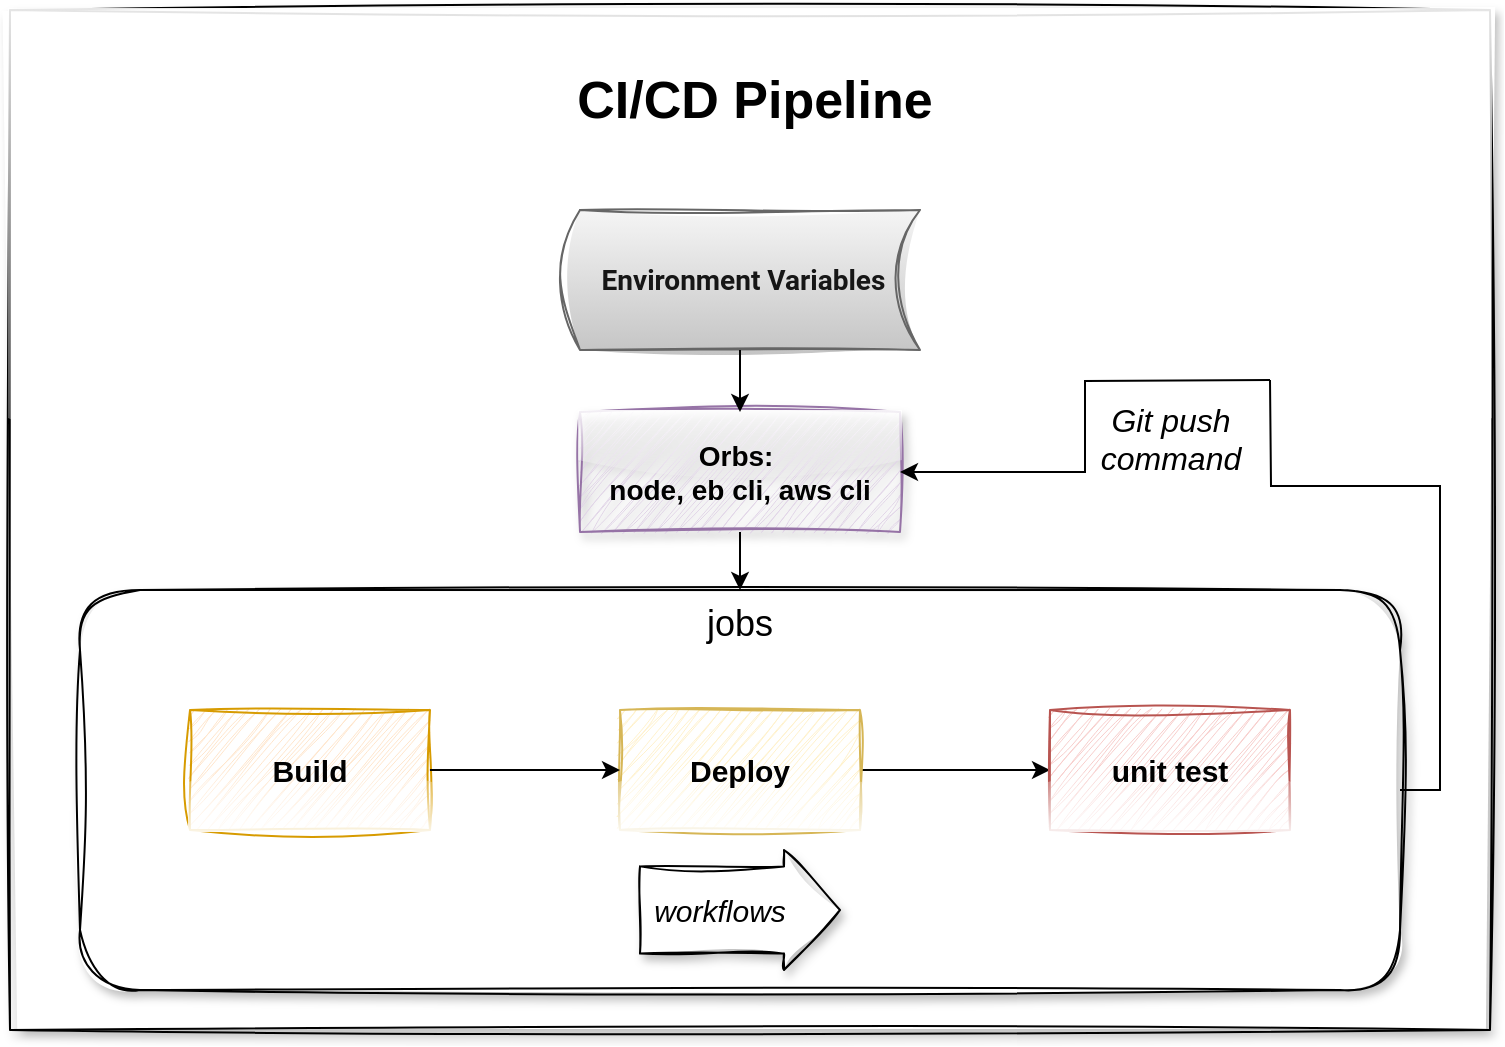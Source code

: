 <mxfile version="21.0.6" type="device"><diagram id="R2lEEEUBdFMjLlhIrx00" name="Page-1"><mxGraphModel dx="1050" dy="523" grid="1" gridSize="10" guides="1" tooltips="1" connect="1" arrows="1" fold="1" page="1" pageScale="1" pageWidth="850" pageHeight="1100" math="0" shadow="0" extFonts="Permanent Marker^https://fonts.googleapis.com/css?family=Permanent+Marker"><root><mxCell id="0"/><mxCell id="1" parent="0"/><mxCell id="_xkj8JK9c8vqysz_AZau-11" value="" style="rounded=0;whiteSpace=wrap;html=1;glass=1;shadow=1;sketch=1;curveFitting=1;jiggle=2;" vertex="1" parent="1"><mxGeometry x="55" y="150" width="740" height="510" as="geometry"/></mxCell><mxCell id="_xkj8JK9c8vqysz_AZau-13" value="&lt;h1 style=&quot;box-sizing: border-box; -webkit-font-smoothing: antialiased; margin: 0px 0px 24px; min-width: 0px; color: rgb(22, 22, 22); line-height: 1.25; font-family: Roboto, sans-serif; font-size: 14px;&quot; class=&quot;css-dlgbax&quot;&gt;&lt;span style=&quot;&quot;&gt;&amp;nbsp;&lt;/span&gt;Environment Variables&lt;/h1&gt;" style="shape=dataStorage;whiteSpace=wrap;html=1;fixedSize=1;align=center;verticalAlign=bottom;size=10;fillColor=#f5f5f5;sketch=1;curveFitting=1;jiggle=2;gradientColor=#C4C4C4;strokeColor=#666666;" vertex="1" parent="1"><mxGeometry x="330" y="250" width="180" height="70" as="geometry"/></mxCell><mxCell id="_xkj8JK9c8vqysz_AZau-14" value="Orbs:&amp;nbsp;&lt;br style=&quot;font-size: 14px;&quot;&gt;node, eb cli, aws cli" style="rounded=0;whiteSpace=wrap;html=1;fontSize=14;fontStyle=1;fillColor=#e1d5e7;strokeColor=#9673a6;glass=1;shadow=1;sketch=1;curveFitting=1;jiggle=2;" vertex="1" parent="1"><mxGeometry x="340" y="351" width="160" height="60" as="geometry"/></mxCell><mxCell id="_xkj8JK9c8vqysz_AZau-15" value="" style="endArrow=classic;html=1;rounded=0;exitX=0.5;exitY=1;exitDx=0;exitDy=0;entryX=0.5;entryY=0;entryDx=0;entryDy=0;" edge="1" parent="1" source="_xkj8JK9c8vqysz_AZau-13" target="_xkj8JK9c8vqysz_AZau-14"><mxGeometry width="50" height="50" relative="1" as="geometry"><mxPoint x="400" y="450" as="sourcePoint"/><mxPoint x="450" y="400" as="targetPoint"/></mxGeometry></mxCell><mxCell id="_xkj8JK9c8vqysz_AZau-26" style="rounded=0;orthogonalLoop=1;jettySize=auto;html=1;exitX=1;exitY=0.5;exitDx=0;exitDy=0;entryX=1;entryY=0.5;entryDx=0;entryDy=0;startArrow=none;edgeStyle=orthogonalEdgeStyle;" edge="1" parent="1" target="_xkj8JK9c8vqysz_AZau-14"><mxGeometry relative="1" as="geometry"><mxPoint x="685" y="335" as="sourcePoint"/></mxGeometry></mxCell><mxCell id="_xkj8JK9c8vqysz_AZau-17" value="&lt;font style=&quot;font-size: 18px;&quot;&gt;jobs&lt;/font&gt;" style="rounded=1;whiteSpace=wrap;html=1;align=center;verticalAlign=top;sketch=1;curveFitting=1;jiggle=2;shadow=1;" vertex="1" parent="1"><mxGeometry x="90" y="440" width="660" height="200" as="geometry"/></mxCell><mxCell id="_xkj8JK9c8vqysz_AZau-18" value="" style="endArrow=classic;html=1;rounded=0;exitX=0.5;exitY=1;exitDx=0;exitDy=0;" edge="1" parent="1" source="_xkj8JK9c8vqysz_AZau-14"><mxGeometry width="50" height="50" relative="1" as="geometry"><mxPoint x="400" y="650" as="sourcePoint"/><mxPoint x="420" y="440" as="targetPoint"/></mxGeometry></mxCell><mxCell id="_xkj8JK9c8vqysz_AZau-36" value="" style="shape=singleArrow;whiteSpace=wrap;html=1;arrowWidth=0.727;arrowSize=0.28;sketch=1;curveFitting=1;jiggle=2;shadow=1;" vertex="1" parent="1"><mxGeometry x="370" y="570" width="100" height="60" as="geometry"/></mxCell><mxCell id="_xkj8JK9c8vqysz_AZau-19" value="&lt;font style=&quot;font-size: 15px;&quot;&gt;&lt;b&gt;Build&lt;/b&gt;&lt;/font&gt;" style="rounded=0;whiteSpace=wrap;html=1;flipV=1;flipH=1;sketch=1;curveFitting=1;jiggle=2;fillColor=#ffe6cc;strokeColor=#d79b00;glass=1;" vertex="1" parent="1"><mxGeometry x="145" y="500" width="120" height="60" as="geometry"/></mxCell><mxCell id="_xkj8JK9c8vqysz_AZau-24" style="rounded=0;orthogonalLoop=1;jettySize=auto;html=1;exitX=1;exitY=0.5;exitDx=0;exitDy=0;" edge="1" parent="1" source="_xkj8JK9c8vqysz_AZau-21" target="_xkj8JK9c8vqysz_AZau-22"><mxGeometry relative="1" as="geometry"/></mxCell><mxCell id="_xkj8JK9c8vqysz_AZau-21" value="&lt;font style=&quot;font-size: 15px;&quot;&gt;&lt;b&gt;Deploy&lt;/b&gt;&lt;/font&gt;" style="rounded=0;whiteSpace=wrap;html=1;flipV=1;flipH=1;sketch=1;curveFitting=1;jiggle=2;fillColor=#fff2cc;strokeColor=#d6b656;shadow=0;glass=1;" vertex="1" parent="1"><mxGeometry x="360" y="500" width="120" height="60" as="geometry"/></mxCell><mxCell id="_xkj8JK9c8vqysz_AZau-22" value="&lt;font style=&quot;font-size: 15px;&quot;&gt;&lt;b&gt;unit test&lt;/b&gt;&lt;/font&gt;" style="rounded=0;whiteSpace=wrap;html=1;flipV=1;flipH=1;sketch=1;curveFitting=1;jiggle=2;fillColor=#f8cecc;strokeColor=#b85450;glass=1;" vertex="1" parent="1"><mxGeometry x="575" y="500" width="120" height="60" as="geometry"/></mxCell><mxCell id="_xkj8JK9c8vqysz_AZau-23" value="" style="endArrow=classic;html=1;rounded=0;exitX=1;exitY=0.5;exitDx=0;exitDy=0;entryX=0;entryY=0.5;entryDx=0;entryDy=0;" edge="1" parent="1" source="_xkj8JK9c8vqysz_AZau-19" target="_xkj8JK9c8vqysz_AZau-21"><mxGeometry width="50" height="50" relative="1" as="geometry"><mxPoint x="400" y="570" as="sourcePoint"/><mxPoint x="450" y="520" as="targetPoint"/></mxGeometry></mxCell><mxCell id="_xkj8JK9c8vqysz_AZau-31" value="CI/CD Pipeline" style="text;html=1;strokeColor=none;fillColor=none;align=center;verticalAlign=middle;whiteSpace=wrap;rounded=0;fontSize=26;fontStyle=1" vertex="1" parent="1"><mxGeometry x="330" y="180" width="195" height="30" as="geometry"/></mxCell><mxCell id="_xkj8JK9c8vqysz_AZau-33" value="" style="edgeStyle=orthogonalEdgeStyle;rounded=0;orthogonalLoop=1;jettySize=auto;html=1;exitX=1;exitY=0.5;exitDx=0;exitDy=0;entryX=1;entryY=0.5;entryDx=0;entryDy=0;endArrow=none;" edge="1" parent="1" source="_xkj8JK9c8vqysz_AZau-17"><mxGeometry relative="1" as="geometry"><mxPoint x="750" y="520" as="sourcePoint"/><mxPoint x="685" y="335" as="targetPoint"/></mxGeometry></mxCell><mxCell id="_xkj8JK9c8vqysz_AZau-34" value="&lt;br style=&quot;font-size: 16px;&quot;&gt;Git push command" style="text;html=1;strokeColor=none;fillColor=none;align=center;verticalAlign=middle;whiteSpace=wrap;rounded=0;fontSize=16;fontStyle=2" vertex="1" parent="1"><mxGeometry x="587.5" y="330" width="95" height="50" as="geometry"/></mxCell><mxCell id="_xkj8JK9c8vqysz_AZau-35" value="workflows" style="text;html=1;strokeColor=none;fillColor=none;align=center;verticalAlign=middle;whiteSpace=wrap;rounded=0;fontStyle=2;fontSize=15;" vertex="1" parent="1"><mxGeometry x="380" y="585" width="60" height="30" as="geometry"/></mxCell></root></mxGraphModel></diagram></mxfile>